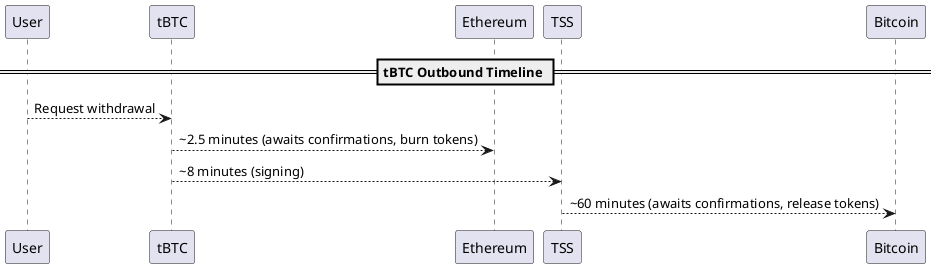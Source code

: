 @startuml "tbtc_outbound_timeline"

== tBTC Outbound Timeline ==

participant "User" as user
participant "tBTC" as tbtc
participant "Ethereum" as eth
participant "TSS" as tss
participant "Bitcoin" as btc

user --> tbtc : Request withdrawal
tbtc --> eth : ~2.5 minutes (awaits confirmations, burn tokens)
tbtc --> tss : ~8 minutes (signing)
tss --> btc : ~60 minutes (awaits confirmations, release tokens)

@enduml
